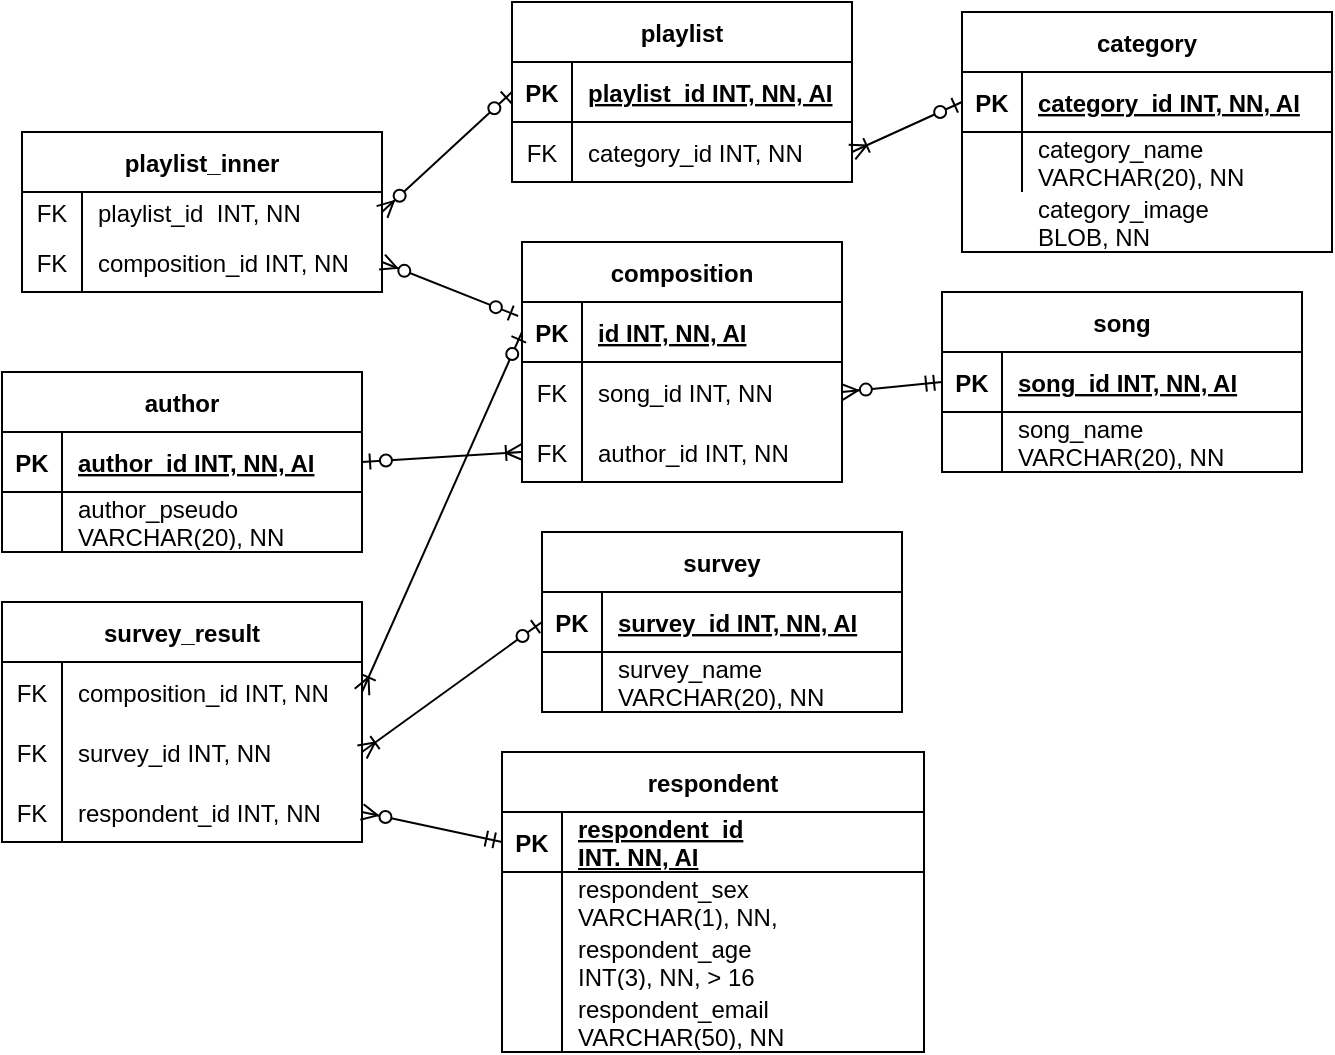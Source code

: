 <mxfile>
    <diagram id="C5RBs43oDa-KdzZeNtuy" name="Page-1">
        <mxGraphModel dx="1189" dy="641" grid="1" gridSize="10" guides="1" tooltips="1" connect="1" arrows="1" fold="1" page="1" pageScale="1" pageWidth="827" pageHeight="1169" math="0" shadow="0">
            <root>
                <mxCell id="WIyWlLk6GJQsqaUBKTNV-0"/>
                <mxCell id="WIyWlLk6GJQsqaUBKTNV-1" parent="WIyWlLk6GJQsqaUBKTNV-0"/>
                <mxCell id="DFEtl1NvSEVrHxsjCdJC-0" value="song" style="shape=table;startSize=30;container=1;collapsible=1;childLayout=tableLayout;fixedRows=1;rowLines=0;fontStyle=1;align=center;resizeLast=1;" parent="WIyWlLk6GJQsqaUBKTNV-1" vertex="1">
                    <mxGeometry x="510" y="300" width="180" height="90" as="geometry">
                        <mxRectangle x="300" y="260" width="70" height="30" as="alternateBounds"/>
                    </mxGeometry>
                </mxCell>
                <mxCell id="DFEtl1NvSEVrHxsjCdJC-1" value="" style="shape=tableRow;horizontal=0;startSize=0;swimlaneHead=0;swimlaneBody=0;fillColor=none;collapsible=0;dropTarget=0;points=[[0,0.5],[1,0.5]];portConstraint=eastwest;top=0;left=0;right=0;bottom=1;" parent="DFEtl1NvSEVrHxsjCdJC-0" vertex="1">
                    <mxGeometry y="30" width="180" height="30" as="geometry"/>
                </mxCell>
                <mxCell id="DFEtl1NvSEVrHxsjCdJC-2" value="PK" style="shape=partialRectangle;connectable=0;fillColor=none;top=0;left=0;bottom=0;right=0;fontStyle=1;overflow=hidden;" parent="DFEtl1NvSEVrHxsjCdJC-1" vertex="1">
                    <mxGeometry width="30" height="30" as="geometry">
                        <mxRectangle width="30" height="30" as="alternateBounds"/>
                    </mxGeometry>
                </mxCell>
                <mxCell id="DFEtl1NvSEVrHxsjCdJC-3" value="song_id INT, NN, AI" style="shape=partialRectangle;connectable=0;fillColor=none;top=0;left=0;bottom=0;right=0;align=left;spacingLeft=6;fontStyle=5;overflow=hidden;" parent="DFEtl1NvSEVrHxsjCdJC-1" vertex="1">
                    <mxGeometry x="30" width="150" height="30" as="geometry">
                        <mxRectangle width="150" height="30" as="alternateBounds"/>
                    </mxGeometry>
                </mxCell>
                <mxCell id="DFEtl1NvSEVrHxsjCdJC-4" value="" style="shape=tableRow;horizontal=0;startSize=0;swimlaneHead=0;swimlaneBody=0;fillColor=none;collapsible=0;dropTarget=0;points=[[0,0.5],[1,0.5]];portConstraint=eastwest;top=0;left=0;right=0;bottom=0;" parent="DFEtl1NvSEVrHxsjCdJC-0" vertex="1">
                    <mxGeometry y="60" width="180" height="30" as="geometry"/>
                </mxCell>
                <mxCell id="DFEtl1NvSEVrHxsjCdJC-5" value="" style="shape=partialRectangle;connectable=0;fillColor=none;top=0;left=0;bottom=0;right=0;editable=1;overflow=hidden;" parent="DFEtl1NvSEVrHxsjCdJC-4" vertex="1">
                    <mxGeometry width="30" height="30" as="geometry">
                        <mxRectangle width="30" height="30" as="alternateBounds"/>
                    </mxGeometry>
                </mxCell>
                <mxCell id="DFEtl1NvSEVrHxsjCdJC-6" value="song_name &#10;VARCHAR(20), NN" style="shape=partialRectangle;connectable=0;fillColor=none;top=0;left=0;bottom=0;right=0;align=left;spacingLeft=6;overflow=hidden;" parent="DFEtl1NvSEVrHxsjCdJC-4" vertex="1">
                    <mxGeometry x="30" width="150" height="30" as="geometry">
                        <mxRectangle width="150" height="30" as="alternateBounds"/>
                    </mxGeometry>
                </mxCell>
                <mxCell id="DFEtl1NvSEVrHxsjCdJC-7" value="respondent" style="shape=table;startSize=30;container=1;collapsible=1;childLayout=tableLayout;fixedRows=1;rowLines=0;fontStyle=1;align=center;resizeLast=1;" parent="WIyWlLk6GJQsqaUBKTNV-1" vertex="1">
                    <mxGeometry x="290" y="530" width="211" height="150" as="geometry"/>
                </mxCell>
                <mxCell id="DFEtl1NvSEVrHxsjCdJC-8" value="" style="shape=tableRow;horizontal=0;startSize=0;swimlaneHead=0;swimlaneBody=0;fillColor=none;collapsible=0;dropTarget=0;points=[[0,0.5],[1,0.5]];portConstraint=eastwest;top=0;left=0;right=0;bottom=1;" parent="DFEtl1NvSEVrHxsjCdJC-7" vertex="1">
                    <mxGeometry y="30" width="211" height="30" as="geometry"/>
                </mxCell>
                <mxCell id="DFEtl1NvSEVrHxsjCdJC-9" value="PK" style="shape=partialRectangle;connectable=0;fillColor=none;top=0;left=0;bottom=0;right=0;fontStyle=1;overflow=hidden;" parent="DFEtl1NvSEVrHxsjCdJC-8" vertex="1">
                    <mxGeometry width="30" height="30" as="geometry">
                        <mxRectangle width="30" height="30" as="alternateBounds"/>
                    </mxGeometry>
                </mxCell>
                <mxCell id="DFEtl1NvSEVrHxsjCdJC-10" value="respondent_id &#10;INT. NN, AI" style="shape=partialRectangle;connectable=0;fillColor=none;top=0;left=0;bottom=0;right=0;align=left;spacingLeft=6;fontStyle=5;overflow=hidden;" parent="DFEtl1NvSEVrHxsjCdJC-8" vertex="1">
                    <mxGeometry x="30" width="181" height="30" as="geometry">
                        <mxRectangle width="181" height="30" as="alternateBounds"/>
                    </mxGeometry>
                </mxCell>
                <mxCell id="DFEtl1NvSEVrHxsjCdJC-11" value="" style="shape=tableRow;horizontal=0;startSize=0;swimlaneHead=0;swimlaneBody=0;fillColor=none;collapsible=0;dropTarget=0;points=[[0,0.5],[1,0.5]];portConstraint=eastwest;top=0;left=0;right=0;bottom=0;" parent="DFEtl1NvSEVrHxsjCdJC-7" vertex="1">
                    <mxGeometry y="60" width="211" height="30" as="geometry"/>
                </mxCell>
                <mxCell id="DFEtl1NvSEVrHxsjCdJC-12" value="" style="shape=partialRectangle;connectable=0;fillColor=none;top=0;left=0;bottom=0;right=0;editable=1;overflow=hidden;" parent="DFEtl1NvSEVrHxsjCdJC-11" vertex="1">
                    <mxGeometry width="30" height="30" as="geometry">
                        <mxRectangle width="30" height="30" as="alternateBounds"/>
                    </mxGeometry>
                </mxCell>
                <mxCell id="DFEtl1NvSEVrHxsjCdJC-13" value="respondent_sex&#10;VARCHAR(1), NN, &#10;= 'M' or 'F'" style="shape=partialRectangle;connectable=0;fillColor=none;top=0;left=0;bottom=0;right=0;align=left;spacingLeft=6;overflow=hidden;" parent="DFEtl1NvSEVrHxsjCdJC-11" vertex="1">
                    <mxGeometry x="30" width="181" height="30" as="geometry">
                        <mxRectangle width="181" height="30" as="alternateBounds"/>
                    </mxGeometry>
                </mxCell>
                <mxCell id="DFEtl1NvSEVrHxsjCdJC-14" value="" style="shape=tableRow;horizontal=0;startSize=0;swimlaneHead=0;swimlaneBody=0;fillColor=none;collapsible=0;dropTarget=0;points=[[0,0.5],[1,0.5]];portConstraint=eastwest;top=0;left=0;right=0;bottom=0;" parent="DFEtl1NvSEVrHxsjCdJC-7" vertex="1">
                    <mxGeometry y="90" width="211" height="30" as="geometry"/>
                </mxCell>
                <mxCell id="DFEtl1NvSEVrHxsjCdJC-15" value="" style="shape=partialRectangle;connectable=0;fillColor=none;top=0;left=0;bottom=0;right=0;editable=1;overflow=hidden;" parent="DFEtl1NvSEVrHxsjCdJC-14" vertex="1">
                    <mxGeometry width="30" height="30" as="geometry">
                        <mxRectangle width="30" height="30" as="alternateBounds"/>
                    </mxGeometry>
                </mxCell>
                <mxCell id="DFEtl1NvSEVrHxsjCdJC-16" value="respondent_age&#10;INT(3), NN, &gt; 16" style="shape=partialRectangle;connectable=0;fillColor=none;top=0;left=0;bottom=0;right=0;align=left;spacingLeft=6;overflow=hidden;" parent="DFEtl1NvSEVrHxsjCdJC-14" vertex="1">
                    <mxGeometry x="30" width="181" height="30" as="geometry">
                        <mxRectangle width="181" height="30" as="alternateBounds"/>
                    </mxGeometry>
                </mxCell>
                <mxCell id="DFEtl1NvSEVrHxsjCdJC-17" value="" style="shape=tableRow;horizontal=0;startSize=0;swimlaneHead=0;swimlaneBody=0;fillColor=none;collapsible=0;dropTarget=0;points=[[0,0.5],[1,0.5]];portConstraint=eastwest;top=0;left=0;right=0;bottom=0;" parent="DFEtl1NvSEVrHxsjCdJC-7" vertex="1">
                    <mxGeometry y="120" width="211" height="30" as="geometry"/>
                </mxCell>
                <mxCell id="DFEtl1NvSEVrHxsjCdJC-18" value="" style="shape=partialRectangle;connectable=0;fillColor=none;top=0;left=0;bottom=0;right=0;editable=1;overflow=hidden;" parent="DFEtl1NvSEVrHxsjCdJC-17" vertex="1">
                    <mxGeometry width="30" height="30" as="geometry">
                        <mxRectangle width="30" height="30" as="alternateBounds"/>
                    </mxGeometry>
                </mxCell>
                <mxCell id="DFEtl1NvSEVrHxsjCdJC-19" value="respondent_email&#10;VARCHAR(50), NN" style="shape=partialRectangle;connectable=0;fillColor=none;top=0;left=0;bottom=0;right=0;align=left;spacingLeft=6;overflow=hidden;" parent="DFEtl1NvSEVrHxsjCdJC-17" vertex="1">
                    <mxGeometry x="30" width="181" height="30" as="geometry">
                        <mxRectangle width="181" height="30" as="alternateBounds"/>
                    </mxGeometry>
                </mxCell>
                <mxCell id="DFEtl1NvSEVrHxsjCdJC-20" value="playlist_inner" style="shape=table;startSize=30;container=1;collapsible=1;childLayout=tableLayout;fixedRows=1;rowLines=0;fontStyle=1;align=center;resizeLast=1;" parent="WIyWlLk6GJQsqaUBKTNV-1" vertex="1">
                    <mxGeometry x="50" y="220" width="180" height="80" as="geometry"/>
                </mxCell>
                <mxCell id="DFEtl1NvSEVrHxsjCdJC-21" value="" style="shape=tableRow;horizontal=0;startSize=0;swimlaneHead=0;swimlaneBody=0;fillColor=none;collapsible=0;dropTarget=0;points=[[0,0.5],[1,0.5]];portConstraint=eastwest;top=0;left=0;right=0;bottom=0;" parent="DFEtl1NvSEVrHxsjCdJC-20" vertex="1">
                    <mxGeometry y="30" width="180" height="20" as="geometry"/>
                </mxCell>
                <mxCell id="DFEtl1NvSEVrHxsjCdJC-22" value="FK" style="shape=partialRectangle;connectable=0;fillColor=none;top=0;left=0;bottom=0;right=0;editable=1;overflow=hidden;" parent="DFEtl1NvSEVrHxsjCdJC-21" vertex="1">
                    <mxGeometry width="30" height="20" as="geometry">
                        <mxRectangle width="30" height="20" as="alternateBounds"/>
                    </mxGeometry>
                </mxCell>
                <mxCell id="DFEtl1NvSEVrHxsjCdJC-23" value="playlist_id  INT, NN" style="shape=partialRectangle;connectable=0;fillColor=none;top=0;left=0;bottom=0;right=0;align=left;spacingLeft=6;overflow=hidden;" parent="DFEtl1NvSEVrHxsjCdJC-21" vertex="1">
                    <mxGeometry x="30" width="150" height="20" as="geometry">
                        <mxRectangle width="150" height="20" as="alternateBounds"/>
                    </mxGeometry>
                </mxCell>
                <mxCell id="DFEtl1NvSEVrHxsjCdJC-24" value="" style="shape=tableRow;horizontal=0;startSize=0;swimlaneHead=0;swimlaneBody=0;fillColor=none;collapsible=0;dropTarget=0;points=[[0,0.5],[1,0.5]];portConstraint=eastwest;top=0;left=0;right=0;bottom=0;" parent="DFEtl1NvSEVrHxsjCdJC-20" vertex="1">
                    <mxGeometry y="50" width="180" height="30" as="geometry"/>
                </mxCell>
                <mxCell id="DFEtl1NvSEVrHxsjCdJC-25" value="FK" style="shape=partialRectangle;connectable=0;fillColor=none;top=0;left=0;bottom=0;right=0;editable=1;overflow=hidden;" parent="DFEtl1NvSEVrHxsjCdJC-24" vertex="1">
                    <mxGeometry width="30" height="30" as="geometry">
                        <mxRectangle width="30" height="30" as="alternateBounds"/>
                    </mxGeometry>
                </mxCell>
                <mxCell id="DFEtl1NvSEVrHxsjCdJC-26" value="composition_id INT, NN" style="shape=partialRectangle;connectable=0;fillColor=none;top=0;left=0;bottom=0;right=0;align=left;spacingLeft=6;overflow=hidden;" parent="DFEtl1NvSEVrHxsjCdJC-24" vertex="1">
                    <mxGeometry x="30" width="150" height="30" as="geometry">
                        <mxRectangle width="150" height="30" as="alternateBounds"/>
                    </mxGeometry>
                </mxCell>
                <mxCell id="DFEtl1NvSEVrHxsjCdJC-27" value="playlist" style="shape=table;startSize=30;container=1;collapsible=1;childLayout=tableLayout;fixedRows=1;rowLines=0;fontStyle=1;align=center;resizeLast=1;" parent="WIyWlLk6GJQsqaUBKTNV-1" vertex="1">
                    <mxGeometry x="295" y="155" width="170" height="90" as="geometry"/>
                </mxCell>
                <mxCell id="DFEtl1NvSEVrHxsjCdJC-28" value="" style="shape=tableRow;horizontal=0;startSize=0;swimlaneHead=0;swimlaneBody=0;fillColor=none;collapsible=0;dropTarget=0;points=[[0,0.5],[1,0.5]];portConstraint=eastwest;top=0;left=0;right=0;bottom=1;" parent="DFEtl1NvSEVrHxsjCdJC-27" vertex="1">
                    <mxGeometry y="30" width="170" height="30" as="geometry"/>
                </mxCell>
                <mxCell id="DFEtl1NvSEVrHxsjCdJC-29" value="PK" style="shape=partialRectangle;connectable=0;fillColor=none;top=0;left=0;bottom=0;right=0;fontStyle=1;overflow=hidden;" parent="DFEtl1NvSEVrHxsjCdJC-28" vertex="1">
                    <mxGeometry width="30" height="30" as="geometry">
                        <mxRectangle width="30" height="30" as="alternateBounds"/>
                    </mxGeometry>
                </mxCell>
                <mxCell id="DFEtl1NvSEVrHxsjCdJC-30" value="playlist_id INT, NN, AI" style="shape=partialRectangle;connectable=0;fillColor=none;top=0;left=0;bottom=0;right=0;align=left;spacingLeft=6;fontStyle=5;overflow=hidden;" parent="DFEtl1NvSEVrHxsjCdJC-28" vertex="1">
                    <mxGeometry x="30" width="140" height="30" as="geometry">
                        <mxRectangle width="140" height="30" as="alternateBounds"/>
                    </mxGeometry>
                </mxCell>
                <mxCell id="DFEtl1NvSEVrHxsjCdJC-34" value="" style="shape=tableRow;horizontal=0;startSize=0;swimlaneHead=0;swimlaneBody=0;fillColor=none;collapsible=0;dropTarget=0;points=[[0,0.5],[1,0.5]];portConstraint=eastwest;top=0;left=0;right=0;bottom=0;" parent="DFEtl1NvSEVrHxsjCdJC-27" vertex="1">
                    <mxGeometry y="60" width="170" height="30" as="geometry"/>
                </mxCell>
                <mxCell id="DFEtl1NvSEVrHxsjCdJC-35" value="FK" style="shape=partialRectangle;connectable=0;fillColor=none;top=0;left=0;bottom=0;right=0;editable=1;overflow=hidden;" parent="DFEtl1NvSEVrHxsjCdJC-34" vertex="1">
                    <mxGeometry width="30" height="30" as="geometry">
                        <mxRectangle width="30" height="30" as="alternateBounds"/>
                    </mxGeometry>
                </mxCell>
                <mxCell id="DFEtl1NvSEVrHxsjCdJC-36" value="category_id INT, NN" style="shape=partialRectangle;connectable=0;fillColor=none;top=0;left=0;bottom=0;right=0;align=left;spacingLeft=6;overflow=hidden;" parent="DFEtl1NvSEVrHxsjCdJC-34" vertex="1">
                    <mxGeometry x="30" width="140" height="30" as="geometry">
                        <mxRectangle width="140" height="30" as="alternateBounds"/>
                    </mxGeometry>
                </mxCell>
                <mxCell id="DFEtl1NvSEVrHxsjCdJC-37" value="survey" style="shape=table;startSize=30;container=1;collapsible=1;childLayout=tableLayout;fixedRows=1;rowLines=0;fontStyle=1;align=center;resizeLast=1;" parent="WIyWlLk6GJQsqaUBKTNV-1" vertex="1">
                    <mxGeometry x="310" y="420" width="180" height="90" as="geometry"/>
                </mxCell>
                <mxCell id="DFEtl1NvSEVrHxsjCdJC-38" value="" style="shape=tableRow;horizontal=0;startSize=0;swimlaneHead=0;swimlaneBody=0;fillColor=none;collapsible=0;dropTarget=0;points=[[0,0.5],[1,0.5]];portConstraint=eastwest;top=0;left=0;right=0;bottom=1;" parent="DFEtl1NvSEVrHxsjCdJC-37" vertex="1">
                    <mxGeometry y="30" width="180" height="30" as="geometry"/>
                </mxCell>
                <mxCell id="DFEtl1NvSEVrHxsjCdJC-39" value="PK" style="shape=partialRectangle;connectable=0;fillColor=none;top=0;left=0;bottom=0;right=0;fontStyle=1;overflow=hidden;" parent="DFEtl1NvSEVrHxsjCdJC-38" vertex="1">
                    <mxGeometry width="30" height="30" as="geometry">
                        <mxRectangle width="30" height="30" as="alternateBounds"/>
                    </mxGeometry>
                </mxCell>
                <mxCell id="DFEtl1NvSEVrHxsjCdJC-40" value="survey_id INT, NN, AI" style="shape=partialRectangle;connectable=0;fillColor=none;top=0;left=0;bottom=0;right=0;align=left;spacingLeft=6;fontStyle=5;overflow=hidden;" parent="DFEtl1NvSEVrHxsjCdJC-38" vertex="1">
                    <mxGeometry x="30" width="150" height="30" as="geometry">
                        <mxRectangle width="150" height="30" as="alternateBounds"/>
                    </mxGeometry>
                </mxCell>
                <mxCell id="DFEtl1NvSEVrHxsjCdJC-41" value="" style="shape=tableRow;horizontal=0;startSize=0;swimlaneHead=0;swimlaneBody=0;fillColor=none;collapsible=0;dropTarget=0;points=[[0,0.5],[1,0.5]];portConstraint=eastwest;top=0;left=0;right=0;bottom=0;" parent="DFEtl1NvSEVrHxsjCdJC-37" vertex="1">
                    <mxGeometry y="60" width="180" height="30" as="geometry"/>
                </mxCell>
                <mxCell id="DFEtl1NvSEVrHxsjCdJC-42" value="" style="shape=partialRectangle;connectable=0;fillColor=none;top=0;left=0;bottom=0;right=0;editable=1;overflow=hidden;" parent="DFEtl1NvSEVrHxsjCdJC-41" vertex="1">
                    <mxGeometry width="30" height="30" as="geometry">
                        <mxRectangle width="30" height="30" as="alternateBounds"/>
                    </mxGeometry>
                </mxCell>
                <mxCell id="DFEtl1NvSEVrHxsjCdJC-43" value="survey_name&#10;VARCHAR(20), NN" style="shape=partialRectangle;connectable=0;fillColor=none;top=0;left=0;bottom=0;right=0;align=left;spacingLeft=6;overflow=hidden;" parent="DFEtl1NvSEVrHxsjCdJC-41" vertex="1">
                    <mxGeometry x="30" width="150" height="30" as="geometry">
                        <mxRectangle width="150" height="30" as="alternateBounds"/>
                    </mxGeometry>
                </mxCell>
                <mxCell id="DFEtl1NvSEVrHxsjCdJC-44" value="survey_result" style="shape=table;startSize=30;container=1;collapsible=1;childLayout=tableLayout;fixedRows=1;rowLines=0;fontStyle=1;align=center;resizeLast=1;" parent="WIyWlLk6GJQsqaUBKTNV-1" vertex="1">
                    <mxGeometry x="40" y="455" width="180" height="120" as="geometry"/>
                </mxCell>
                <mxCell id="DFEtl1NvSEVrHxsjCdJC-51" value="" style="shape=tableRow;horizontal=0;startSize=0;swimlaneHead=0;swimlaneBody=0;fillColor=none;collapsible=0;dropTarget=0;points=[[0,0.5],[1,0.5]];portConstraint=eastwest;top=0;left=0;right=0;bottom=0;" parent="DFEtl1NvSEVrHxsjCdJC-44" vertex="1">
                    <mxGeometry y="30" width="180" height="30" as="geometry"/>
                </mxCell>
                <mxCell id="DFEtl1NvSEVrHxsjCdJC-52" value="FK" style="shape=partialRectangle;connectable=0;fillColor=none;top=0;left=0;bottom=0;right=0;editable=1;overflow=hidden;" parent="DFEtl1NvSEVrHxsjCdJC-51" vertex="1">
                    <mxGeometry width="30" height="30" as="geometry">
                        <mxRectangle width="30" height="30" as="alternateBounds"/>
                    </mxGeometry>
                </mxCell>
                <mxCell id="DFEtl1NvSEVrHxsjCdJC-53" value="composition_id INT, NN" style="shape=partialRectangle;connectable=0;fillColor=none;top=0;left=0;bottom=0;right=0;align=left;spacingLeft=6;overflow=hidden;" parent="DFEtl1NvSEVrHxsjCdJC-51" vertex="1">
                    <mxGeometry x="30" width="150" height="30" as="geometry">
                        <mxRectangle width="150" height="30" as="alternateBounds"/>
                    </mxGeometry>
                </mxCell>
                <mxCell id="DFEtl1NvSEVrHxsjCdJC-45" value="" style="shape=tableRow;horizontal=0;startSize=0;swimlaneHead=0;swimlaneBody=0;fillColor=none;collapsible=0;dropTarget=0;points=[[0,0.5],[1,0.5]];portConstraint=eastwest;top=0;left=0;right=0;bottom=0;" parent="DFEtl1NvSEVrHxsjCdJC-44" vertex="1">
                    <mxGeometry y="60" width="180" height="30" as="geometry"/>
                </mxCell>
                <mxCell id="DFEtl1NvSEVrHxsjCdJC-46" value="FK" style="shape=partialRectangle;connectable=0;fillColor=none;top=0;left=0;bottom=0;right=0;editable=1;overflow=hidden;" parent="DFEtl1NvSEVrHxsjCdJC-45" vertex="1">
                    <mxGeometry width="30" height="30" as="geometry">
                        <mxRectangle width="30" height="30" as="alternateBounds"/>
                    </mxGeometry>
                </mxCell>
                <mxCell id="DFEtl1NvSEVrHxsjCdJC-47" value="survey_id INT, NN" style="shape=partialRectangle;connectable=0;fillColor=none;top=0;left=0;bottom=0;right=0;align=left;spacingLeft=6;overflow=hidden;" parent="DFEtl1NvSEVrHxsjCdJC-45" vertex="1">
                    <mxGeometry x="30" width="150" height="30" as="geometry">
                        <mxRectangle width="150" height="30" as="alternateBounds"/>
                    </mxGeometry>
                </mxCell>
                <mxCell id="DFEtl1NvSEVrHxsjCdJC-48" value="" style="shape=tableRow;horizontal=0;startSize=0;swimlaneHead=0;swimlaneBody=0;fillColor=none;collapsible=0;dropTarget=0;points=[[0,0.5],[1,0.5]];portConstraint=eastwest;top=0;left=0;right=0;bottom=0;" parent="DFEtl1NvSEVrHxsjCdJC-44" vertex="1">
                    <mxGeometry y="90" width="180" height="30" as="geometry"/>
                </mxCell>
                <mxCell id="DFEtl1NvSEVrHxsjCdJC-49" value="FK" style="shape=partialRectangle;connectable=0;fillColor=none;top=0;left=0;bottom=0;right=0;editable=1;overflow=hidden;" parent="DFEtl1NvSEVrHxsjCdJC-48" vertex="1">
                    <mxGeometry width="30" height="30" as="geometry">
                        <mxRectangle width="30" height="30" as="alternateBounds"/>
                    </mxGeometry>
                </mxCell>
                <mxCell id="DFEtl1NvSEVrHxsjCdJC-50" value="respondent_id INT, NN" style="shape=partialRectangle;connectable=0;fillColor=none;top=0;left=0;bottom=0;right=0;align=left;spacingLeft=6;overflow=hidden;" parent="DFEtl1NvSEVrHxsjCdJC-48" vertex="1">
                    <mxGeometry x="30" width="150" height="30" as="geometry">
                        <mxRectangle width="150" height="30" as="alternateBounds"/>
                    </mxGeometry>
                </mxCell>
                <mxCell id="DFEtl1NvSEVrHxsjCdJC-54" value="category" style="shape=table;startSize=30;container=1;collapsible=1;childLayout=tableLayout;fixedRows=1;rowLines=0;fontStyle=1;align=center;resizeLast=1;" parent="WIyWlLk6GJQsqaUBKTNV-1" vertex="1">
                    <mxGeometry x="520" y="160" width="185" height="120" as="geometry"/>
                </mxCell>
                <mxCell id="DFEtl1NvSEVrHxsjCdJC-55" value="" style="shape=tableRow;horizontal=0;startSize=0;swimlaneHead=0;swimlaneBody=0;fillColor=none;collapsible=0;dropTarget=0;points=[[0,0.5],[1,0.5]];portConstraint=eastwest;top=0;left=0;right=0;bottom=1;" parent="DFEtl1NvSEVrHxsjCdJC-54" vertex="1">
                    <mxGeometry y="30" width="185" height="30" as="geometry"/>
                </mxCell>
                <mxCell id="DFEtl1NvSEVrHxsjCdJC-56" value="PK" style="shape=partialRectangle;connectable=0;fillColor=none;top=0;left=0;bottom=0;right=0;fontStyle=1;overflow=hidden;" parent="DFEtl1NvSEVrHxsjCdJC-55" vertex="1">
                    <mxGeometry width="30" height="30" as="geometry">
                        <mxRectangle width="30" height="30" as="alternateBounds"/>
                    </mxGeometry>
                </mxCell>
                <mxCell id="DFEtl1NvSEVrHxsjCdJC-57" value="category_id INT, NN, AI" style="shape=partialRectangle;connectable=0;fillColor=none;top=0;left=0;bottom=0;right=0;align=left;spacingLeft=6;fontStyle=5;overflow=hidden;" parent="DFEtl1NvSEVrHxsjCdJC-55" vertex="1">
                    <mxGeometry x="30" width="155" height="30" as="geometry">
                        <mxRectangle width="155" height="30" as="alternateBounds"/>
                    </mxGeometry>
                </mxCell>
                <mxCell id="DFEtl1NvSEVrHxsjCdJC-58" value="" style="shape=tableRow;horizontal=0;startSize=0;swimlaneHead=0;swimlaneBody=0;fillColor=none;collapsible=0;dropTarget=0;points=[[0,0.5],[1,0.5]];portConstraint=eastwest;top=0;left=0;right=0;bottom=0;" parent="DFEtl1NvSEVrHxsjCdJC-54" vertex="1">
                    <mxGeometry y="60" width="185" height="30" as="geometry"/>
                </mxCell>
                <mxCell id="DFEtl1NvSEVrHxsjCdJC-59" value="" style="shape=partialRectangle;connectable=0;fillColor=none;top=0;left=0;bottom=0;right=0;editable=1;overflow=hidden;" parent="DFEtl1NvSEVrHxsjCdJC-58" vertex="1">
                    <mxGeometry width="30" height="30" as="geometry">
                        <mxRectangle width="30" height="30" as="alternateBounds"/>
                    </mxGeometry>
                </mxCell>
                <mxCell id="DFEtl1NvSEVrHxsjCdJC-60" value="category_name&#10;VARCHAR(20), NN" style="shape=partialRectangle;connectable=0;fillColor=none;top=0;left=0;bottom=0;right=0;align=left;spacingLeft=6;overflow=hidden;" parent="DFEtl1NvSEVrHxsjCdJC-58" vertex="1">
                    <mxGeometry x="30" width="155" height="30" as="geometry">
                        <mxRectangle width="155" height="30" as="alternateBounds"/>
                    </mxGeometry>
                </mxCell>
                <mxCell id="DFEtl1NvSEVrHxsjCdJC-61" value="author" style="shape=table;startSize=30;container=1;collapsible=1;childLayout=tableLayout;fixedRows=1;rowLines=0;fontStyle=1;align=center;resizeLast=1;" parent="WIyWlLk6GJQsqaUBKTNV-1" vertex="1">
                    <mxGeometry x="40" y="340" width="180" height="90" as="geometry"/>
                </mxCell>
                <mxCell id="DFEtl1NvSEVrHxsjCdJC-62" value="" style="shape=tableRow;horizontal=0;startSize=0;swimlaneHead=0;swimlaneBody=0;fillColor=none;collapsible=0;dropTarget=0;points=[[0,0.5],[1,0.5]];portConstraint=eastwest;top=0;left=0;right=0;bottom=1;" parent="DFEtl1NvSEVrHxsjCdJC-61" vertex="1">
                    <mxGeometry y="30" width="180" height="30" as="geometry"/>
                </mxCell>
                <mxCell id="DFEtl1NvSEVrHxsjCdJC-63" value="PK" style="shape=partialRectangle;connectable=0;fillColor=none;top=0;left=0;bottom=0;right=0;fontStyle=1;overflow=hidden;" parent="DFEtl1NvSEVrHxsjCdJC-62" vertex="1">
                    <mxGeometry width="30" height="30" as="geometry">
                        <mxRectangle width="30" height="30" as="alternateBounds"/>
                    </mxGeometry>
                </mxCell>
                <mxCell id="DFEtl1NvSEVrHxsjCdJC-64" value="author_id INT, NN, AI" style="shape=partialRectangle;connectable=0;fillColor=none;top=0;left=0;bottom=0;right=0;align=left;spacingLeft=6;fontStyle=5;overflow=hidden;" parent="DFEtl1NvSEVrHxsjCdJC-62" vertex="1">
                    <mxGeometry x="30" width="150" height="30" as="geometry">
                        <mxRectangle width="150" height="30" as="alternateBounds"/>
                    </mxGeometry>
                </mxCell>
                <mxCell id="DFEtl1NvSEVrHxsjCdJC-65" value="" style="shape=tableRow;horizontal=0;startSize=0;swimlaneHead=0;swimlaneBody=0;fillColor=none;collapsible=0;dropTarget=0;points=[[0,0.5],[1,0.5]];portConstraint=eastwest;top=0;left=0;right=0;bottom=0;" parent="DFEtl1NvSEVrHxsjCdJC-61" vertex="1">
                    <mxGeometry y="60" width="180" height="30" as="geometry"/>
                </mxCell>
                <mxCell id="DFEtl1NvSEVrHxsjCdJC-66" value="" style="shape=partialRectangle;connectable=0;fillColor=none;top=0;left=0;bottom=0;right=0;editable=1;overflow=hidden;" parent="DFEtl1NvSEVrHxsjCdJC-65" vertex="1">
                    <mxGeometry width="30" height="30" as="geometry">
                        <mxRectangle width="30" height="30" as="alternateBounds"/>
                    </mxGeometry>
                </mxCell>
                <mxCell id="DFEtl1NvSEVrHxsjCdJC-67" value="author_pseudo&#10;VARCHAR(20), NN" style="shape=partialRectangle;connectable=0;fillColor=none;top=0;left=0;bottom=0;right=0;align=left;spacingLeft=6;overflow=hidden;" parent="DFEtl1NvSEVrHxsjCdJC-65" vertex="1">
                    <mxGeometry x="30" width="150" height="30" as="geometry">
                        <mxRectangle width="150" height="30" as="alternateBounds"/>
                    </mxGeometry>
                </mxCell>
                <mxCell id="DFEtl1NvSEVrHxsjCdJC-68" value="" style="fontSize=12;html=1;endArrow=ERzeroToMany;startArrow=ERzeroToOne;rounded=0;exitX=0;exitY=0.5;exitDx=0;exitDy=0;entryX=1;entryY=0.5;entryDx=0;entryDy=0;" parent="WIyWlLk6GJQsqaUBKTNV-1" source="DFEtl1NvSEVrHxsjCdJC-28" target="DFEtl1NvSEVrHxsjCdJC-21" edge="1">
                    <mxGeometry width="100" height="100" relative="1" as="geometry">
                        <mxPoint x="205" y="200" as="sourcePoint"/>
                        <mxPoint x="240" y="230" as="targetPoint"/>
                    </mxGeometry>
                </mxCell>
                <mxCell id="DFEtl1NvSEVrHxsjCdJC-69" value="" style="fontSize=12;html=1;endArrow=ERzeroToMany;startArrow=ERzeroToOne;rounded=0;exitX=-0.012;exitY=0.233;exitDx=0;exitDy=0;entryX=1;entryY=0.5;entryDx=0;entryDy=0;exitPerimeter=0;" parent="WIyWlLk6GJQsqaUBKTNV-1" source="DFEtl1NvSEVrHxsjCdJC-72" target="DFEtl1NvSEVrHxsjCdJC-24" edge="1">
                    <mxGeometry width="100" height="100" relative="1" as="geometry">
                        <mxPoint x="305" y="528" as="sourcePoint"/>
                        <mxPoint x="275" y="230" as="targetPoint"/>
                    </mxGeometry>
                </mxCell>
                <mxCell id="DFEtl1NvSEVrHxsjCdJC-70" value="" style="fontSize=12;html=1;endArrow=ERoneToMany;startArrow=ERzeroToOne;rounded=0;entryX=1;entryY=0.5;entryDx=0;entryDy=0;exitX=0;exitY=0.5;exitDx=0;exitDy=0;" parent="WIyWlLk6GJQsqaUBKTNV-1" source="DFEtl1NvSEVrHxsjCdJC-72" target="DFEtl1NvSEVrHxsjCdJC-51" edge="1">
                    <mxGeometry width="100" height="100" relative="1" as="geometry">
                        <mxPoint x="575" y="440" as="sourcePoint"/>
                        <mxPoint x="485" y="620" as="targetPoint"/>
                    </mxGeometry>
                </mxCell>
                <mxCell id="DFEtl1NvSEVrHxsjCdJC-71" value="composition" style="shape=table;startSize=30;container=1;collapsible=1;childLayout=tableLayout;fixedRows=1;rowLines=0;fontStyle=1;align=center;resizeLast=1;" parent="WIyWlLk6GJQsqaUBKTNV-1" vertex="1">
                    <mxGeometry x="300" y="275" width="160" height="120" as="geometry"/>
                </mxCell>
                <mxCell id="DFEtl1NvSEVrHxsjCdJC-72" value="" style="shape=tableRow;horizontal=0;startSize=0;swimlaneHead=0;swimlaneBody=0;fillColor=none;collapsible=0;dropTarget=0;points=[[0,0.5],[1,0.5]];portConstraint=eastwest;top=0;left=0;right=0;bottom=1;" parent="DFEtl1NvSEVrHxsjCdJC-71" vertex="1">
                    <mxGeometry y="30" width="160" height="30" as="geometry"/>
                </mxCell>
                <mxCell id="DFEtl1NvSEVrHxsjCdJC-73" value="PK" style="shape=partialRectangle;connectable=0;fillColor=none;top=0;left=0;bottom=0;right=0;fontStyle=1;overflow=hidden;" parent="DFEtl1NvSEVrHxsjCdJC-72" vertex="1">
                    <mxGeometry width="30" height="30" as="geometry">
                        <mxRectangle width="30" height="30" as="alternateBounds"/>
                    </mxGeometry>
                </mxCell>
                <mxCell id="DFEtl1NvSEVrHxsjCdJC-74" value="id INT, NN, AI" style="shape=partialRectangle;connectable=0;fillColor=none;top=0;left=0;bottom=0;right=0;align=left;spacingLeft=6;fontStyle=5;overflow=hidden;" parent="DFEtl1NvSEVrHxsjCdJC-72" vertex="1">
                    <mxGeometry x="30" width="130" height="30" as="geometry">
                        <mxRectangle width="130" height="30" as="alternateBounds"/>
                    </mxGeometry>
                </mxCell>
                <mxCell id="DFEtl1NvSEVrHxsjCdJC-75" value="" style="shape=tableRow;horizontal=0;startSize=0;swimlaneHead=0;swimlaneBody=0;fillColor=none;collapsible=0;dropTarget=0;points=[[0,0.5],[1,0.5]];portConstraint=eastwest;top=0;left=0;right=0;bottom=0;" parent="DFEtl1NvSEVrHxsjCdJC-71" vertex="1">
                    <mxGeometry y="60" width="160" height="30" as="geometry"/>
                </mxCell>
                <mxCell id="DFEtl1NvSEVrHxsjCdJC-76" value="FK" style="shape=partialRectangle;connectable=0;fillColor=none;top=0;left=0;bottom=0;right=0;editable=1;overflow=hidden;" parent="DFEtl1NvSEVrHxsjCdJC-75" vertex="1">
                    <mxGeometry width="30" height="30" as="geometry">
                        <mxRectangle width="30" height="30" as="alternateBounds"/>
                    </mxGeometry>
                </mxCell>
                <mxCell id="DFEtl1NvSEVrHxsjCdJC-77" value="song_id INT, NN" style="shape=partialRectangle;connectable=0;fillColor=none;top=0;left=0;bottom=0;right=0;align=left;spacingLeft=6;overflow=hidden;" parent="DFEtl1NvSEVrHxsjCdJC-75" vertex="1">
                    <mxGeometry x="30" width="130" height="30" as="geometry">
                        <mxRectangle width="130" height="30" as="alternateBounds"/>
                    </mxGeometry>
                </mxCell>
                <mxCell id="DFEtl1NvSEVrHxsjCdJC-78" value="" style="shape=tableRow;horizontal=0;startSize=0;swimlaneHead=0;swimlaneBody=0;fillColor=none;collapsible=0;dropTarget=0;points=[[0,0.5],[1,0.5]];portConstraint=eastwest;top=0;left=0;right=0;bottom=0;" parent="DFEtl1NvSEVrHxsjCdJC-71" vertex="1">
                    <mxGeometry y="90" width="160" height="30" as="geometry"/>
                </mxCell>
                <mxCell id="DFEtl1NvSEVrHxsjCdJC-79" value="FK" style="shape=partialRectangle;connectable=0;fillColor=none;top=0;left=0;bottom=0;right=0;editable=1;overflow=hidden;" parent="DFEtl1NvSEVrHxsjCdJC-78" vertex="1">
                    <mxGeometry width="30" height="30" as="geometry">
                        <mxRectangle width="30" height="30" as="alternateBounds"/>
                    </mxGeometry>
                </mxCell>
                <mxCell id="DFEtl1NvSEVrHxsjCdJC-80" value="author_id INT, NN" style="shape=partialRectangle;connectable=0;fillColor=none;top=0;left=0;bottom=0;right=0;align=left;spacingLeft=6;overflow=hidden;" parent="DFEtl1NvSEVrHxsjCdJC-78" vertex="1">
                    <mxGeometry x="30" width="130" height="30" as="geometry">
                        <mxRectangle width="130" height="30" as="alternateBounds"/>
                    </mxGeometry>
                </mxCell>
                <mxCell id="DFEtl1NvSEVrHxsjCdJC-81" value="" style="fontSize=12;html=1;endArrow=ERzeroToMany;startArrow=ERmandOne;rounded=0;exitX=0;exitY=0.5;exitDx=0;exitDy=0;entryX=1;entryY=0.5;entryDx=0;entryDy=0;" parent="WIyWlLk6GJQsqaUBKTNV-1" source="DFEtl1NvSEVrHxsjCdJC-1" target="DFEtl1NvSEVrHxsjCdJC-75" edge="1">
                    <mxGeometry width="100" height="100" relative="1" as="geometry">
                        <mxPoint x="505" y="410" as="sourcePoint"/>
                        <mxPoint x="435" y="340" as="targetPoint"/>
                    </mxGeometry>
                </mxCell>
                <mxCell id="DFEtl1NvSEVrHxsjCdJC-82" value="" style="fontSize=12;html=1;endArrow=ERoneToMany;startArrow=ERzeroToOne;rounded=0;entryX=0;entryY=0.5;entryDx=0;entryDy=0;exitX=1;exitY=0.5;exitDx=0;exitDy=0;" parent="WIyWlLk6GJQsqaUBKTNV-1" source="DFEtl1NvSEVrHxsjCdJC-62" target="DFEtl1NvSEVrHxsjCdJC-78" edge="1">
                    <mxGeometry width="100" height="100" relative="1" as="geometry">
                        <mxPoint x="385" y="200" as="sourcePoint"/>
                        <mxPoint x="485" y="190" as="targetPoint"/>
                    </mxGeometry>
                </mxCell>
                <mxCell id="DFEtl1NvSEVrHxsjCdJC-83" value="" style="fontSize=12;html=1;endArrow=ERoneToMany;startArrow=ERzeroToOne;rounded=0;exitX=0;exitY=0.5;exitDx=0;exitDy=0;entryX=1;entryY=0.5;entryDx=0;entryDy=0;" parent="WIyWlLk6GJQsqaUBKTNV-1" source="DFEtl1NvSEVrHxsjCdJC-55" target="DFEtl1NvSEVrHxsjCdJC-34" edge="1">
                    <mxGeometry width="100" height="100" relative="1" as="geometry">
                        <mxPoint x="225" y="440" as="sourcePoint"/>
                        <mxPoint x="575" y="215" as="targetPoint"/>
                    </mxGeometry>
                </mxCell>
                <mxCell id="DFEtl1NvSEVrHxsjCdJC-84" value="" style="fontSize=12;html=1;endArrow=ERoneToMany;startArrow=ERzeroToOne;rounded=0;entryX=1;entryY=0.5;entryDx=0;entryDy=0;exitX=0;exitY=0.5;exitDx=0;exitDy=0;" parent="WIyWlLk6GJQsqaUBKTNV-1" source="DFEtl1NvSEVrHxsjCdJC-38" target="DFEtl1NvSEVrHxsjCdJC-45" edge="1">
                    <mxGeometry width="100" height="100" relative="1" as="geometry">
                        <mxPoint x="230" y="345" as="sourcePoint"/>
                        <mxPoint x="289" y="345" as="targetPoint"/>
                    </mxGeometry>
                </mxCell>
                <mxCell id="DFEtl1NvSEVrHxsjCdJC-85" value="" style="fontSize=12;html=1;endArrow=ERzeroToMany;startArrow=ERmandOne;rounded=0;exitX=0;exitY=0.5;exitDx=0;exitDy=0;entryX=1;entryY=0.5;entryDx=0;entryDy=0;" parent="WIyWlLk6GJQsqaUBKTNV-1" source="DFEtl1NvSEVrHxsjCdJC-8" target="DFEtl1NvSEVrHxsjCdJC-48" edge="1">
                    <mxGeometry width="100" height="100" relative="1" as="geometry">
                        <mxPoint x="370" y="470" as="sourcePoint"/>
                        <mxPoint x="535" y="520" as="targetPoint"/>
                    </mxGeometry>
                </mxCell>
                <mxCell id="DFEtl1NvSEVrHxsjCdJC-88" value="category_image&#10;BLOB, NN" style="shape=partialRectangle;connectable=0;fillColor=none;top=0;left=0;bottom=0;right=0;align=left;spacingLeft=6;overflow=hidden;" parent="WIyWlLk6GJQsqaUBKTNV-1" vertex="1">
                    <mxGeometry x="550" y="250" width="155" height="30" as="geometry">
                        <mxRectangle width="155" height="30" as="alternateBounds"/>
                    </mxGeometry>
                </mxCell>
            </root>
        </mxGraphModel>
    </diagram>
</mxfile>
